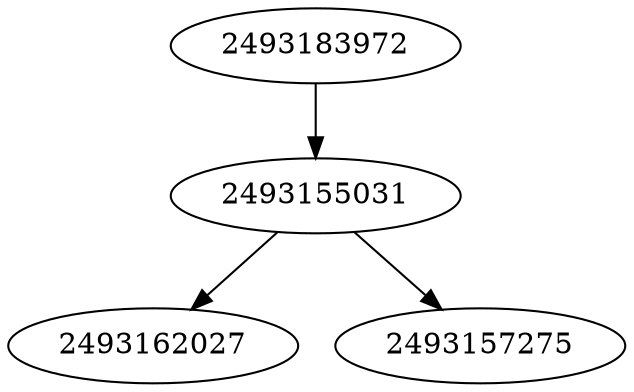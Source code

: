 strict digraph  {
2493183972;
2493162027;
2493157275;
2493155031;
2493183972 -> 2493155031;
2493155031 -> 2493157275;
2493155031 -> 2493162027;
}
